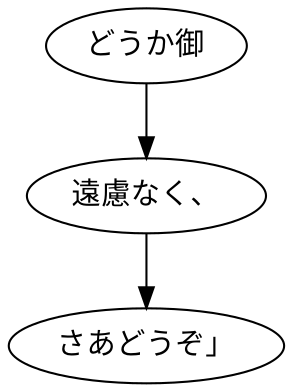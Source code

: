 digraph graph5895 {
	node0 [label="どうか御"];
	node1 [label="遠慮なく、"];
	node2 [label="さあどうぞ」"];
	node0 -> node1;
	node1 -> node2;
}
